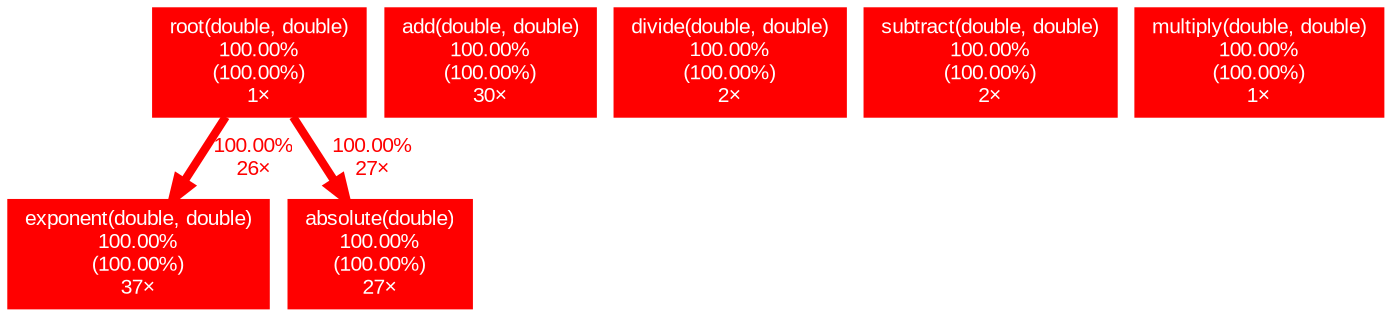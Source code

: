 digraph {
	graph [fontname=Arial, nodesep=0.125, ranksep=0.25];
	node [fontcolor=white, fontname=Arial, height=0, shape=box, style=filled, width=0];
	edge [fontname=Arial];
	8 [color="#ff0000", fontcolor="#ffffff", fontsize="10.00", label="exponent(double, double)\n100.00%\n(100.00%)\n37×"];
	9 [color="#ff0000", fontcolor="#ffffff", fontsize="10.00", label="add(double, double)\n100.00%\n(100.00%)\n30×"];
	10 [color="#ff0000", fontcolor="#ffffff", fontsize="10.00", label="absolute(double)\n100.00%\n(100.00%)\n27×"];
	11 [color="#ff0000", fontcolor="#ffffff", fontsize="10.00", label="divide(double, double)\n100.00%\n(100.00%)\n2×"];
	12 [color="#ff0000", fontcolor="#ffffff", fontsize="10.00", label="subtract(double, double)\n100.00%\n(100.00%)\n2×"];
	13 [color="#ff0000", fontcolor="#ffffff", fontsize="10.00", label="root(double, double)\n100.00%\n(100.00%)\n1×"];
	13 -> 8 [arrowsize="1.00", color="#ff0000", fontcolor="#ff0000", fontsize="10.00", label="100.00%\n26×", labeldistance="4.00", penwidth="4.00"];
	13 -> 10 [arrowsize="1.00", color="#ff0000", fontcolor="#ff0000", fontsize="10.00", label="100.00%\n27×", labeldistance="4.00", penwidth="4.00"];
	14 [color="#ff0000", fontcolor="#ffffff", fontsize="10.00", label="multiply(double, double)\n100.00%\n(100.00%)\n1×"];
}
